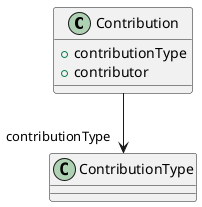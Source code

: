 @startuml
class Contribution {
+contributionType
+contributor

}
Contribution -d-> "contributionType" ContributionType

@enduml
